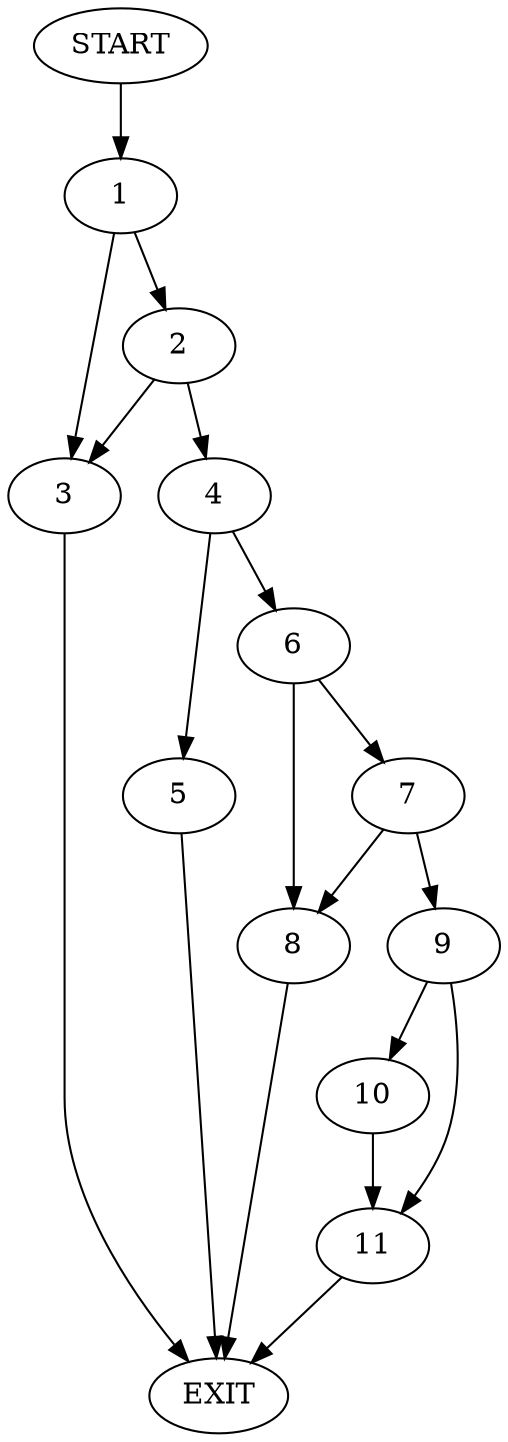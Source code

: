 digraph {
0 [label="START"]
12 [label="EXIT"]
0 -> 1
1 -> 2
1 -> 3
3 -> 12
2 -> 4
2 -> 3
4 -> 5
4 -> 6
5 -> 12
6 -> 7
6 -> 8
8 -> 12
7 -> 8
7 -> 9
9 -> 10
9 -> 11
10 -> 11
11 -> 12
}
